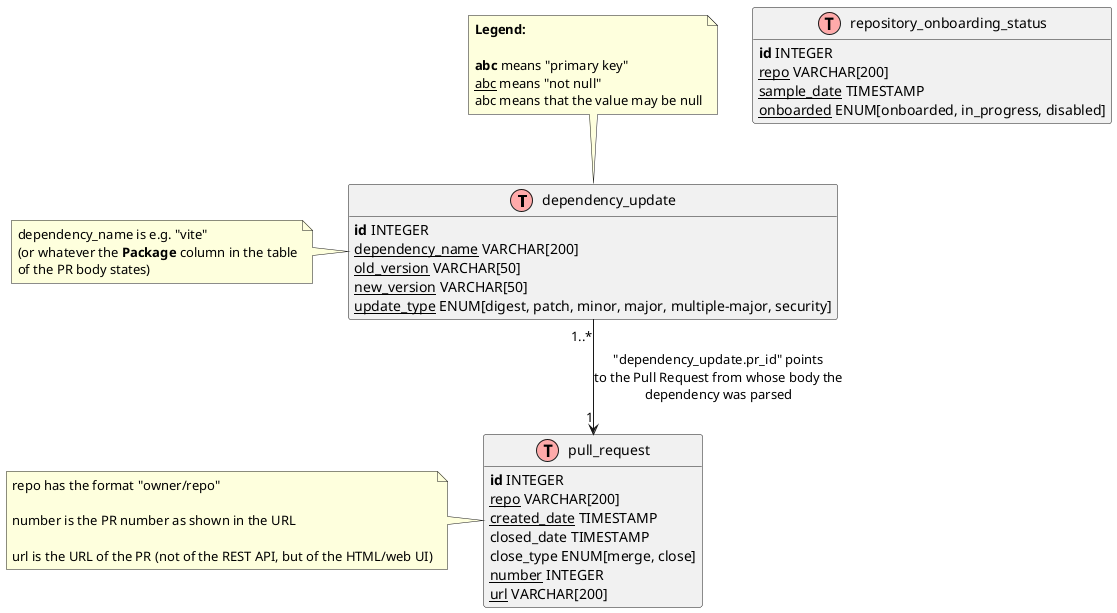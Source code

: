 @startuml
' Based on: https://gist.github.com/QuantumGhost/0955a45383a0b6c0bc24f9654b3cb561

' uncomment the line below if you're using computer with a retina display
' skinparam dpi 300
!define Table(name,desc) class name as "desc" << (T,#FFAAAA) >>
' we use bold for primary key
' green color for unique
' and underscore for not_null
!define primary_key(x) <b>x</b>
!define unique(x) <color:green>x</color>
!define not_null(x) <u>x</u>
hide methods
hide stereotypes

' entities

Table(dependency_update, "dependency_update") {
    primary_key(id) INTEGER
    not_null(dependency_name) VARCHAR[200]
    not_null(old_version) VARCHAR[50]
    not_null(new_version) VARCHAR[50]
    not_null(update_type) ENUM[digest, patch, minor, major, multiple-major, security]
}

Table(pull_request, "pull_request") {
    primary_key(id) INTEGER
    not_null(repo) VARCHAR[200]
    not_null(created_date) TIMESTAMP
    closed_date TIMESTAMP
    close_type ENUM[merge, close]
    not_null(number) INTEGER
    not_null(url) VARCHAR[200]
}

Table(repository_onboarding_status, "repository_onboarding_status") {
    primary_key(id) INTEGER
    not_null(repo) VARCHAR[200]
    not_null(sample_date) TIMESTAMP
    not_null(onboarded) ENUM[onboarded, in_progress, disabled]
}

note top of "dependency_update"
**Legend:**

primary_key(abc) means "primary key"
not_null(abc) means "not null"
abc means that the value may be null
end note

note left of "dependency_update"
dependency_name is e.g. "vite"
(or whatever the **Package** column in the table
of the PR body states)
end note

note left of "pull_request"
repo has the format "owner/repo"

number is the PR number as shown in the URL

url is the URL of the PR (not of the REST API, but of the HTML/web UI)
end note

dependency_update "1..*" --> "1" pull_request : "dependency_update.pr_id" points\nto the Pull Request from whose body the\ndependency was parsed

@enduml
